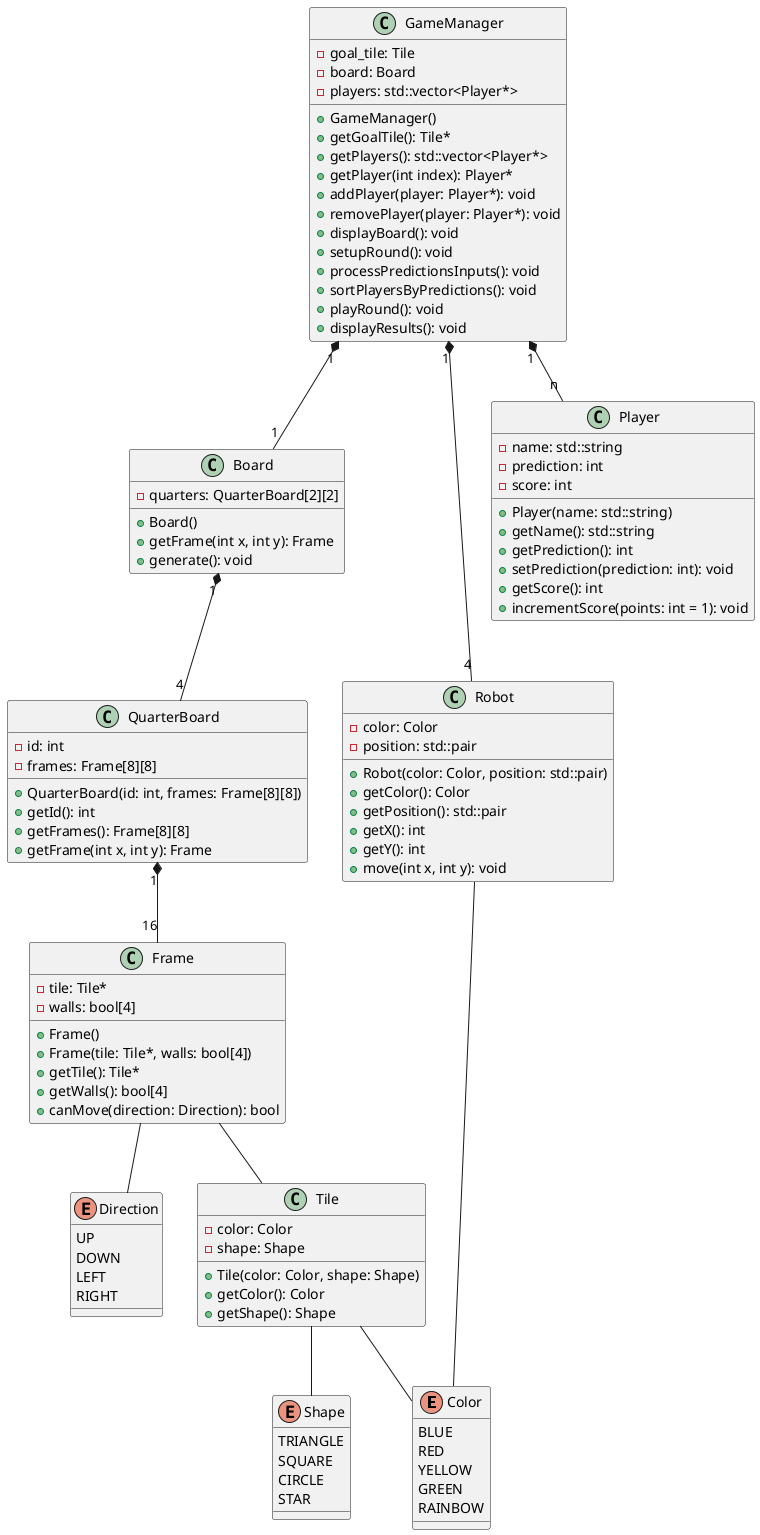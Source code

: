 @startuml class_diagram

enum Color {
    BLUE
    RED
    YELLOW
    GREEN
    RAINBOW
}

enum Shape {
    TRIANGLE
    SQUARE
    CIRCLE
    STAR
}

enum Direction {
    UP
    DOWN
    LEFT
    RIGHT
}

class Tile {
    - color: Color
    - shape: Shape
    + Tile(color: Color, shape: Shape)
    + getColor(): Color
    + getShape(): Shape
}

class Frame {
    - tile: Tile*
    - walls: bool[4]
    + Frame()
    + Frame(tile: Tile*, walls: bool[4])
    + getTile(): Tile*
    + getWalls(): bool[4]
    + canMove(direction: Direction): bool
}

class QuarterBoard {
    - id: int
    - frames: Frame[8][8]
    + QuarterBoard(id: int, frames: Frame[8][8])
    + getId(): int
    + getFrames(): Frame[8][8]
    + getFrame(int x, int y): Frame
}

class Board {
    - quarters: QuarterBoard[2][2]
    + Board()
    + getFrame(int x, int y): Frame
    + generate(): void
}

class Robot {
    - color: Color
    - position: std::pair
    + Robot(color: Color, position: std::pair)
    + getColor(): Color
    + getPosition(): std::pair
    + getX(): int
    + getY(): int
    + move(int x, int y): void
}

class Player {
    - name: std::string
    - prediction: int
    - score: int 
    + Player(name: std::string)
    + getName(): std::string
    + getPrediction(): int
    + setPrediction(prediction: int): void
    + getScore(): int
    + incrementScore(points: int = 1): void
}

class GameManager {
    - goal_tile: Tile
    - board: Board
    - players: std::vector<Player*>
    + GameManager()
    + getGoalTile(): Tile*
    + getPlayers(): std::vector<Player*>
    + getPlayer(int index): Player*
    + addPlayer(player: Player*): void
    + removePlayer(player: Player*): void
    + displayBoard(): void
    + setupRound(): void
    + processPredictionsInputs(): void
    + sortPlayersByPredictions(): void
    + playRound(): void
    + displayResults(): void
}

Frame -- Tile
Frame "16" -up-* "1" QuarterBoard
Board "1" *-- "4" QuarterBoard
GameManager "1" *-- "n" Player
GameManager "1" *-- "4" Robot
GameManager "1" *-- "1" Board
Robot -- Color
Tile -- Color
Tile -- Shape
Frame -- Direction


@enduml